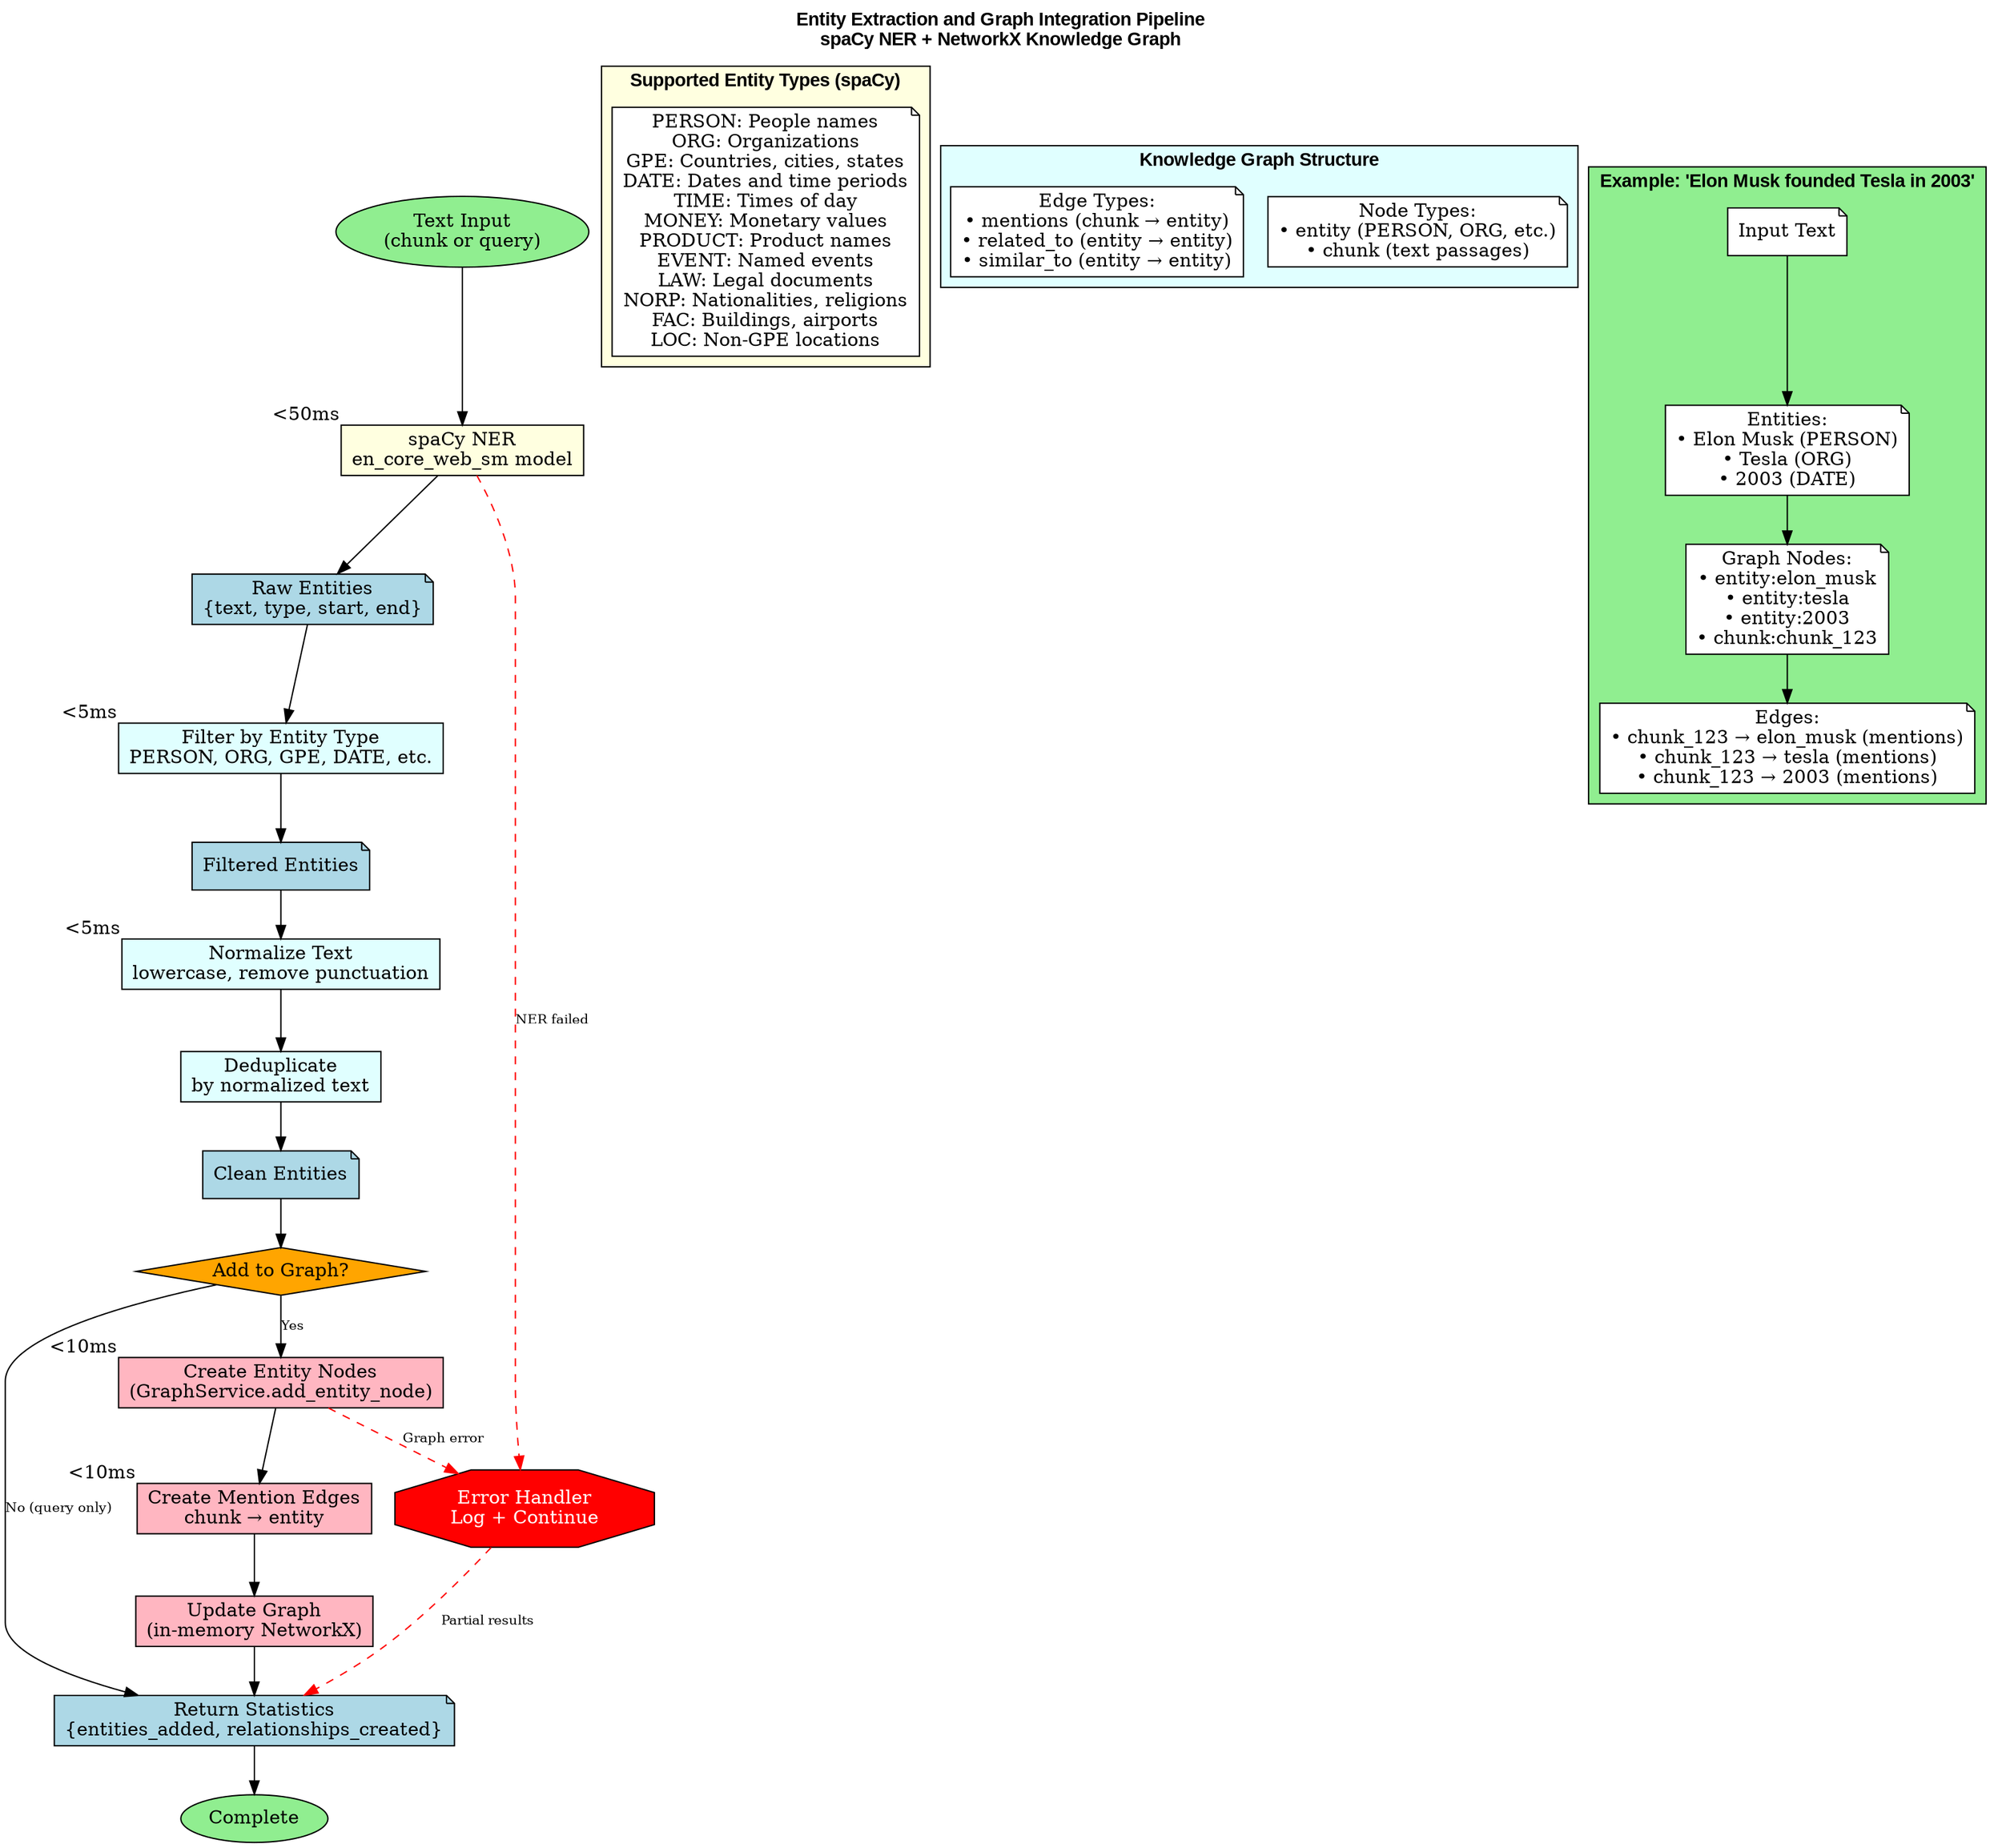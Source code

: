 digraph EntityExtractionPipeline {
    rankdir=TB;
    node [shape=box, style=filled, fillcolor=lightblue];
    edge [fontsize=10];

    // Title
    label="Entity Extraction and Graph Integration Pipeline\nspaCy NER + NetworkX Knowledge Graph";
    labelloc="t";
    fontsize=14;
    fontname="Arial Bold";

    // Entry
    start [label="Text Input\n(chunk or query)", shape=ellipse, fillcolor=lightgreen];

    // Phase 1: NER Extraction
    spacy [label="spaCy NER\nen_core_web_sm model", fillcolor=lightyellow];
    entities_raw [label="Raw Entities\n{text, type, start, end}", shape=note];

    // Phase 2: Filtering
    filter [label="Filter by Entity Type\nPERSON, ORG, GPE, DATE, etc.", fillcolor=lightcyan];
    entities_filtered [label="Filtered Entities", shape=note];

    // Phase 3: Normalization
    normalize [label="Normalize Text\nlowercase, remove punctuation", fillcolor=lightcyan];
    dedup [label="Deduplicate\nby normalized text", fillcolor=lightcyan];
    entities_clean [label="Clean Entities", shape=note];

    // Phase 4: Graph Integration
    decision [label="Add to Graph?", shape=diamond, fillcolor=orange];

    // Add to graph
    create_nodes [label="Create Entity Nodes\n(GraphService.add_entity_node)", fillcolor=lightpink];
    create_edges [label="Create Mention Edges\nchunk → entity", fillcolor=lightpink];
    update_graph [label="Update Graph\n(in-memory NetworkX)", fillcolor=lightpink];

    // Results
    stats [label="Return Statistics\n{entities_added, relationships_created}", shape=note];
    end [label="Complete", shape=ellipse, fillcolor=lightgreen];

    // Main flow
    start -> spacy;
    spacy -> entities_raw;
    entities_raw -> filter;
    filter -> entities_filtered;
    entities_filtered -> normalize;
    normalize -> dedup;
    dedup -> entities_clean;
    entities_clean -> decision;

    // Graph integration
    decision -> create_nodes [label="Yes"];
    decision -> stats [label="No (query only)"];
    create_nodes -> create_edges;
    create_edges -> update_graph;
    update_graph -> stats;
    stats -> end;

    // Error handling
    error [label="Error Handler\nLog + Continue", shape=octagon, fillcolor=red, fontcolor=white];
    spacy -> error [style=dashed, color=red, label="NER failed"];
    create_nodes -> error [style=dashed, color=red, label="Graph error"];
    error -> stats [style=dashed, color=red, label="Partial results"];

    // Entity types
    subgraph cluster_types {
        label="Supported Entity Types (spaCy)";
        style=filled;
        fillcolor=lightyellow;

        types [label="PERSON: People names\nORG: Organizations\nGPE: Countries, cities, states\nDATE: Dates and time periods\nTIME: Times of day\nMONEY: Monetary values\nPRODUCT: Product names\nEVENT: Named events\nLAW: Legal documents\nNORP: Nationalities, religions\nFAC: Buildings, airports\nLOC: Non-GPE locations", shape=note, fillcolor=white, align=left];
    }

    // Graph structure
    subgraph cluster_graph {
        label="Knowledge Graph Structure";
        style=filled;
        fillcolor=lightcyan;

        graph_nodes [label="Node Types:\n• entity (PERSON, ORG, etc.)\n• chunk (text passages)", shape=note, fillcolor=white, align=left];
        graph_edges [label="Edge Types:\n• mentions (chunk → entity)\n• related_to (entity → entity)\n• similar_to (entity → entity)", shape=note, fillcolor=white, align=left];
    }

    // Example
    subgraph cluster_example {
        label="Example: 'Elon Musk founded Tesla in 2003'";
        style=filled;
        fillcolor=lightgreen;

        ex_input [label="Input Text", shape=note, fillcolor=white];
        ex_entities [label="Entities:\n• Elon Musk (PERSON)\n• Tesla (ORG)\n• 2003 (DATE)", shape=note, fillcolor=white];
        ex_graph [label="Graph Nodes:\n• entity:elon_musk\n• entity:tesla\n• entity:2003\n• chunk:chunk_123", shape=note, fillcolor=white];
        ex_edges [label="Edges:\n• chunk_123 → elon_musk (mentions)\n• chunk_123 → tesla (mentions)\n• chunk_123 → 2003 (mentions)", shape=note, fillcolor=white];

        ex_input -> ex_entities -> ex_graph -> ex_edges;
    }

    // Performance
    spacy [xlabel="<50ms"];
    filter [xlabel="<5ms"];
    normalize [xlabel="<5ms"];
    create_nodes [xlabel="<10ms"];
    create_edges [xlabel="<10ms"];
}
